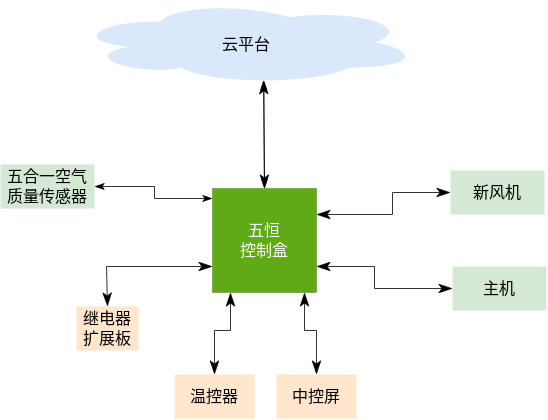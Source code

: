 <mxfile version="16.2.1" type="github">
  <diagram id="3Hm0JLvPGilfro1tMs9H" name="第 1 页">
    <mxGraphModel dx="687" dy="357" grid="1" gridSize="1" guides="1" tooltips="1" connect="1" arrows="1" fold="1" page="1" pageScale="1" pageWidth="827" pageHeight="1169" math="0" shadow="0">
      <root>
        <mxCell id="0" />
        <mxCell id="1" parent="0" />
        <mxCell id="ORPNP92_De-O0Tzvcrj4-1" value="五恒&lt;div style=&quot;font-size: 8px&quot;&gt;控制盒&lt;/div&gt;" style="whiteSpace=wrap;html=1;aspect=fixed;strokeWidth=0.2;fontSize=8;fillColor=#60a917;fontColor=#ffffff;strokeColor=#2D7600;" parent="1" vertex="1">
          <mxGeometry x="352" y="343" width="52" height="52" as="geometry" />
        </mxCell>
        <mxCell id="ORPNP92_De-O0Tzvcrj4-14" value="&lt;div&gt;温控器&lt;/div&gt;" style="rounded=0;whiteSpace=wrap;html=1;strokeWidth=0.2;fontSize=8;fillColor=#ffe6cc;strokeColor=none;" parent="1" vertex="1">
          <mxGeometry x="333" y="436" width="40" height="22" as="geometry" />
        </mxCell>
        <mxCell id="ORPNP92_De-O0Tzvcrj4-17" value="&lt;div style=&quot;font-size: 8px&quot;&gt;新风机&lt;/div&gt;" style="rounded=0;whiteSpace=wrap;html=1;strokeWidth=0.2;fontSize=8;fillColor=#d5e8d4;strokeColor=none;" parent="1" vertex="1">
          <mxGeometry x="471" y="334" width="47" height="22" as="geometry" />
        </mxCell>
        <mxCell id="ORPNP92_De-O0Tzvcrj4-31" value="&lt;div style=&quot;font-size: 8px&quot;&gt;主机&lt;/div&gt;" style="rounded=0;whiteSpace=wrap;html=1;strokeWidth=0.2;fontSize=8;fillColor=#d5e8d4;strokeColor=none;" parent="1" vertex="1">
          <mxGeometry x="472" y="382" width="47" height="22" as="geometry" />
        </mxCell>
        <mxCell id="ORPNP92_De-O0Tzvcrj4-32" value="五合一空气质量传感器" style="rounded=0;whiteSpace=wrap;html=1;strokeWidth=0.2;fontSize=8;fillColor=#d5e8d4;strokeColor=none;" parent="1" vertex="1">
          <mxGeometry x="246" y="331" width="47" height="22" as="geometry" />
        </mxCell>
        <mxCell id="ORPNP92_De-O0Tzvcrj4-33" value="&lt;div&gt;&lt;font style=&quot;font-size: 8px&quot;&gt;云平台&lt;/font&gt;&lt;/div&gt;" style="ellipse;shape=cloud;whiteSpace=wrap;html=1;strokeWidth=0.2;fillColor=#dae8fc;strokeColor=none;" parent="1" vertex="1">
          <mxGeometry x="283" y="249" width="172" height="42" as="geometry" />
        </mxCell>
        <mxCell id="ORPNP92_De-O0Tzvcrj4-36" value="" style="endArrow=classicThin;html=1;rounded=0;fontSize=8;exitX=0.5;exitY=0;exitDx=0;exitDy=0;entryX=0.5;entryY=1;entryDx=0;entryDy=0;startArrow=classicThin;startFill=1;endFill=1;strokeWidth=0.4;endSize=6;startSize=6;sourcePerimeterSpacing=0;" parent="1" source="ORPNP92_De-O0Tzvcrj4-14" edge="1">
          <mxGeometry width="50" height="50" relative="1" as="geometry">
            <mxPoint x="371" y="427.25" as="sourcePoint" />
            <mxPoint x="361" y="395" as="targetPoint" />
            <Array as="points">
              <mxPoint x="353" y="414" />
              <mxPoint x="361" y="414" />
            </Array>
          </mxGeometry>
        </mxCell>
        <mxCell id="ORPNP92_De-O0Tzvcrj4-37" value="" style="endArrow=classicThin;html=1;rounded=0;fontSize=8;entryX=0;entryY=0.5;entryDx=0;entryDy=0;exitX=1;exitY=0.75;exitDx=0;exitDy=0;startArrow=classicThin;startFill=1;endFill=1;strokeWidth=0.4;endSize=6;startSize=6;" parent="1" source="ORPNP92_De-O0Tzvcrj4-1" target="ORPNP92_De-O0Tzvcrj4-31" edge="1">
          <mxGeometry width="50" height="50" relative="1" as="geometry">
            <mxPoint x="416" y="392" as="sourcePoint" />
            <mxPoint x="465" y="413" as="targetPoint" />
            <Array as="points">
              <mxPoint x="433" y="382" />
              <mxPoint x="433" y="393" />
            </Array>
          </mxGeometry>
        </mxCell>
        <mxCell id="ORPNP92_De-O0Tzvcrj4-38" value="" style="endArrow=classicThin;html=1;rounded=0;fontSize=8;exitX=1;exitY=0.25;exitDx=0;exitDy=0;entryX=0;entryY=0.5;entryDx=0;entryDy=0;startArrow=classicThin;startFill=1;endFill=1;strokeWidth=0.4;" parent="1" source="ORPNP92_De-O0Tzvcrj4-1" target="ORPNP92_De-O0Tzvcrj4-17" edge="1">
          <mxGeometry width="50" height="50" relative="1" as="geometry">
            <mxPoint x="436" y="368.25" as="sourcePoint" />
            <mxPoint x="478" y="358" as="targetPoint" />
            <Array as="points">
              <mxPoint x="442" y="356" />
              <mxPoint x="442" y="345" />
            </Array>
          </mxGeometry>
        </mxCell>
        <mxCell id="ORPNP92_De-O0Tzvcrj4-39" value="" style="endArrow=classicThin;html=1;rounded=0;fontSize=8;exitX=0.5;exitY=0;exitDx=0;exitDy=0;entryX=0.55;entryY=0.95;entryDx=0;entryDy=0;entryPerimeter=0;startArrow=classicThin;startFill=1;endFill=1;strokeWidth=0.4;" parent="1" source="ORPNP92_De-O0Tzvcrj4-1" target="ORPNP92_De-O0Tzvcrj4-33" edge="1">
          <mxGeometry width="50" height="50" relative="1" as="geometry">
            <mxPoint x="333" y="318.25" as="sourcePoint" />
            <mxPoint x="382" y="320" as="targetPoint" />
          </mxGeometry>
        </mxCell>
        <mxCell id="ORPNP92_De-O0Tzvcrj4-41" value="" style="endArrow=classicThin;html=1;rounded=0;fontSize=8;exitX=0.5;exitY=0;exitDx=0;exitDy=0;entryX=0.55;entryY=0.95;entryDx=0;entryDy=0;entryPerimeter=0;startArrow=classicThin;startFill=1;endFill=1;strokeWidth=0.4;endSize=4;startSize=4;" parent="1" edge="1">
          <mxGeometry width="50" height="50" relative="1" as="geometry">
            <mxPoint x="378" y="343" as="sourcePoint" />
            <mxPoint x="377.6" y="288.9" as="targetPoint" />
          </mxGeometry>
        </mxCell>
        <mxCell id="ORPNP92_De-O0Tzvcrj4-43" value="" style="endArrow=classicThin;html=1;rounded=0;fontSize=8;exitX=1;exitY=0.5;exitDx=0;exitDy=0;entryX=0;entryY=0.75;entryDx=0;entryDy=0;startArrow=classicThin;startFill=1;endFill=1;strokeWidth=0.4;endSize=4;startSize=4;" parent="1" edge="1" source="ORPNP92_De-O0Tzvcrj4-32">
          <mxGeometry width="50" height="50" relative="1" as="geometry">
            <mxPoint x="294" y="364" as="sourcePoint" />
            <mxPoint x="352" y="348" as="targetPoint" />
            <Array as="points">
              <mxPoint x="323" y="342" />
              <mxPoint x="323" y="348" />
            </Array>
          </mxGeometry>
        </mxCell>
        <mxCell id="MoPcRQuad2bP752K7JzV-1" value="中控屏" style="rounded=0;whiteSpace=wrap;html=1;strokeWidth=0.2;fontSize=8;fillColor=#ffe6cc;strokeColor=none;" vertex="1" parent="1">
          <mxGeometry x="384" y="436" width="40" height="22" as="geometry" />
        </mxCell>
        <mxCell id="MoPcRQuad2bP752K7JzV-2" value="" style="endArrow=classicThin;html=1;rounded=0;fontSize=8;exitX=0.5;exitY=0;exitDx=0;exitDy=0;entryX=0.5;entryY=1;entryDx=0;entryDy=0;startArrow=classicThin;startFill=1;endFill=1;strokeWidth=0.4;endSize=6;startSize=6;sourcePerimeterSpacing=0;" edge="1" parent="1" source="MoPcRQuad2bP752K7JzV-1">
          <mxGeometry width="50" height="50" relative="1" as="geometry">
            <mxPoint x="408" y="427.25" as="sourcePoint" />
            <mxPoint x="398" y="395" as="targetPoint" />
            <Array as="points">
              <mxPoint x="404" y="414" />
              <mxPoint x="398" y="414" />
            </Array>
          </mxGeometry>
        </mxCell>
        <mxCell id="MoPcRQuad2bP752K7JzV-3" value="继电器扩展板" style="rounded=0;whiteSpace=wrap;html=1;strokeWidth=0.2;fontSize=8;fillColor=#ffe6cc;strokeColor=none;" vertex="1" parent="1">
          <mxGeometry x="284" y="402" width="31" height="22" as="geometry" />
        </mxCell>
        <mxCell id="MoPcRQuad2bP752K7JzV-5" value="" style="endArrow=classicThin;startArrow=classicThin;html=1;rounded=0;entryX=0;entryY=0.75;entryDx=0;entryDy=0;exitX=0.5;exitY=0;exitDx=0;exitDy=0;fontSize=8;startFill=1;endFill=1;strokeWidth=0.4;" edge="1" parent="1" source="MoPcRQuad2bP752K7JzV-3" target="ORPNP92_De-O0Tzvcrj4-1">
          <mxGeometry width="50" height="50" relative="1" as="geometry">
            <mxPoint x="281" y="415" as="sourcePoint" />
            <mxPoint x="351" y="381" as="targetPoint" />
            <Array as="points">
              <mxPoint x="299" y="382" />
            </Array>
          </mxGeometry>
        </mxCell>
      </root>
    </mxGraphModel>
  </diagram>
</mxfile>
